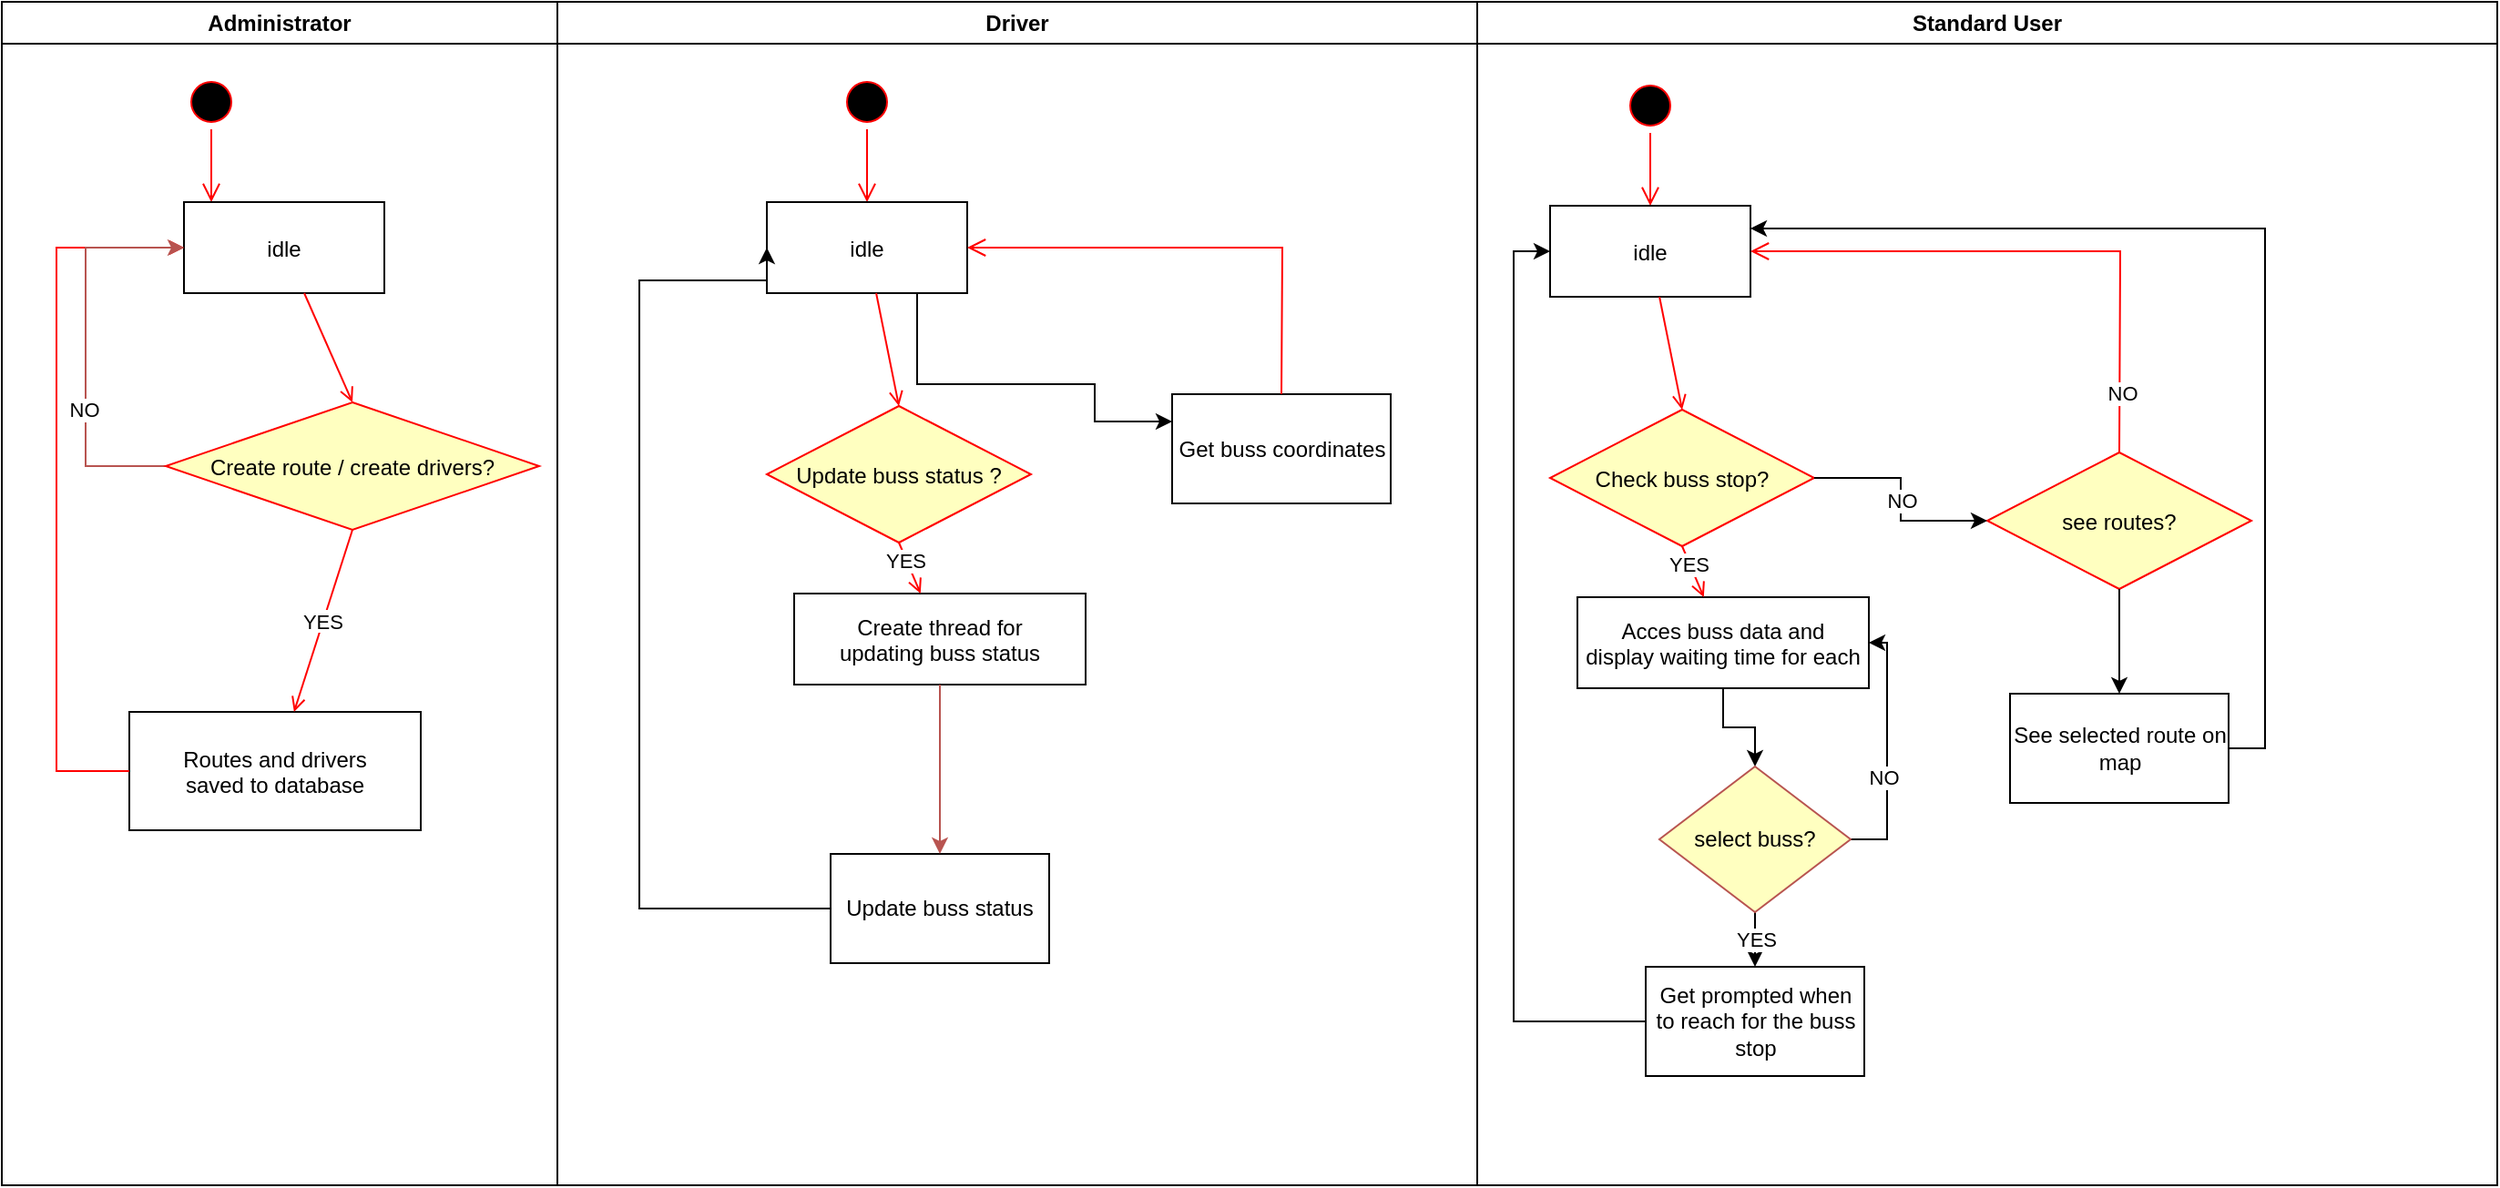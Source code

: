 <mxfile version="15.8.1" type="device"><diagram name="Page-1" id="e7e014a7-5840-1c2e-5031-d8a46d1fe8dd"><mxGraphModel dx="1406" dy="773" grid="1" gridSize="10" guides="1" tooltips="1" connect="1" arrows="1" fold="1" page="1" pageScale="1" pageWidth="1169" pageHeight="826" background="none" math="0" shadow="0"><root><mxCell id="0"/><mxCell id="1" parent="0"/><mxCell id="2" value="Administrator" style="swimlane;whiteSpace=wrap" parent="1" vertex="1"><mxGeometry x="140" y="110" width="305" height="650" as="geometry"/></mxCell><mxCell id="5" value="" style="ellipse;shape=startState;fillColor=#000000;strokeColor=#ff0000;" parent="2" vertex="1"><mxGeometry x="100" y="40" width="30" height="30" as="geometry"/></mxCell><mxCell id="6" value="" style="edgeStyle=elbowEdgeStyle;elbow=horizontal;verticalAlign=bottom;endArrow=open;endSize=8;strokeColor=#FF0000;endFill=1;rounded=0" parent="2" source="5" target="7" edge="1"><mxGeometry x="100" y="40" as="geometry"><mxPoint x="115" y="110" as="targetPoint"/></mxGeometry></mxCell><mxCell id="7" value="idle" style="" parent="2" vertex="1"><mxGeometry x="100" y="110" width="110" height="50" as="geometry"/></mxCell><mxCell id="9" value="" style="endArrow=open;strokeColor=#FF0000;endFill=1;rounded=0;entryX=0.5;entryY=0;entryDx=0;entryDy=0;" parent="2" source="7" target="XIxjRkQ1N5PjA9LuvhFs-41" edge="1"><mxGeometry relative="1" as="geometry"><mxPoint x="115" y="220" as="targetPoint"/></mxGeometry></mxCell><mxCell id="10" value="Routes and drivers &#10;saved to database" style="" parent="2" vertex="1"><mxGeometry x="70" y="390" width="160" height="65" as="geometry"/></mxCell><mxCell id="11" value="YES" style="endArrow=open;strokeColor=#FF0000;endFill=1;rounded=0;exitX=0.5;exitY=1;exitDx=0;exitDy=0;" parent="2" source="XIxjRkQ1N5PjA9LuvhFs-41" target="10" edge="1"><mxGeometry relative="1" as="geometry"><mxPoint x="115" y="270" as="sourcePoint"/><Array as="points"/></mxGeometry></mxCell><mxCell id="12" value="" style="edgeStyle=elbowEdgeStyle;elbow=horizontal;strokeColor=#FF0000;endArrow=open;endFill=1;rounded=0" parent="2" source="10" target="7" edge="1"><mxGeometry width="100" height="100" relative="1" as="geometry"><mxPoint x="160" y="290" as="sourcePoint"/><mxPoint x="260" y="190" as="targetPoint"/><Array as="points"><mxPoint x="30" y="250"/></Array></mxGeometry></mxCell><mxCell id="XIxjRkQ1N5PjA9LuvhFs-43" style="edgeStyle=orthogonalEdgeStyle;rounded=0;orthogonalLoop=1;jettySize=auto;html=1;exitX=0;exitY=0.5;exitDx=0;exitDy=0;entryX=0;entryY=0.5;entryDx=0;entryDy=0;fillColor=#f8cecc;strokeColor=#b85450;" edge="1" parent="2" source="XIxjRkQ1N5PjA9LuvhFs-41" target="7"><mxGeometry relative="1" as="geometry"><Array as="points"><mxPoint x="46" y="255"/><mxPoint x="46" y="135"/></Array></mxGeometry></mxCell><mxCell id="XIxjRkQ1N5PjA9LuvhFs-44" value="NO" style="edgeLabel;html=1;align=center;verticalAlign=middle;resizable=0;points=[];" vertex="1" connectable="0" parent="XIxjRkQ1N5PjA9LuvhFs-43"><mxGeometry x="-0.31" y="2" relative="1" as="geometry"><mxPoint x="1" as="offset"/></mxGeometry></mxCell><mxCell id="XIxjRkQ1N5PjA9LuvhFs-41" value="Create route / create drivers?" style="rhombus;fillColor=#ffffc0;strokeColor=#ff0000;" vertex="1" parent="2"><mxGeometry x="90" y="220" width="205" height="70" as="geometry"/></mxCell><mxCell id="3" value="Driver" style="swimlane;whiteSpace=wrap" parent="1" vertex="1"><mxGeometry x="445" y="110" width="505" height="650" as="geometry"/></mxCell><mxCell id="13" value="" style="ellipse;shape=startState;fillColor=#000000;strokeColor=#ff0000;" parent="3" vertex="1"><mxGeometry x="155" y="40" width="30" height="30" as="geometry"/></mxCell><mxCell id="14" value="" style="edgeStyle=elbowEdgeStyle;elbow=horizontal;verticalAlign=bottom;endArrow=open;endSize=8;strokeColor=#FF0000;endFill=1;rounded=0" parent="3" source="13" target="15" edge="1"><mxGeometry x="135" y="20" as="geometry"><mxPoint x="150" y="90" as="targetPoint"/></mxGeometry></mxCell><mxCell id="15" value="idle" style="" parent="3" vertex="1"><mxGeometry x="115" y="110" width="110" height="50" as="geometry"/></mxCell><mxCell id="17" value="" style="endArrow=open;strokeColor=#FF0000;endFill=1;rounded=0;entryX=0.5;entryY=0;entryDx=0;entryDy=0;" parent="3" source="15" target="XIxjRkQ1N5PjA9LuvhFs-45" edge="1"><mxGeometry relative="1" as="geometry"><mxPoint x="172.5" y="203.125" as="targetPoint"/></mxGeometry></mxCell><mxCell id="18" value="Create thread for &#10;updating buss status" style="" parent="3" vertex="1"><mxGeometry x="130" y="325" width="160" height="50" as="geometry"/></mxCell><mxCell id="19" value="" style="endArrow=open;strokeColor=#FF0000;endFill=1;rounded=0;exitX=0.5;exitY=1;exitDx=0;exitDy=0;" parent="3" source="XIxjRkQ1N5PjA9LuvhFs-45" target="18" edge="1"><mxGeometry relative="1" as="geometry"><mxPoint x="172.5" y="265" as="sourcePoint"/></mxGeometry></mxCell><mxCell id="XIxjRkQ1N5PjA9LuvhFs-51" value="YES" style="edgeLabel;html=1;align=center;verticalAlign=middle;resizable=0;points=[];" vertex="1" connectable="0" parent="19"><mxGeometry x="-0.332" y="-1" relative="1" as="geometry"><mxPoint as="offset"/></mxGeometry></mxCell><mxCell id="XIxjRkQ1N5PjA9LuvhFs-45" value="Update buss status ?" style="rhombus;fillColor=#ffffc0;strokeColor=#ff0000;" vertex="1" parent="3"><mxGeometry x="115" y="222" width="145" height="75" as="geometry"/></mxCell><mxCell id="4" value="Standard User" style="swimlane;whiteSpace=wrap" parent="1" vertex="1"><mxGeometry x="950" y="110" width="560" height="650" as="geometry"/></mxCell><mxCell id="XIxjRkQ1N5PjA9LuvhFs-69" value="" style="ellipse;shape=startState;fillColor=#000000;strokeColor=#ff0000;" vertex="1" parent="4"><mxGeometry x="80" y="42" width="30" height="30" as="geometry"/></mxCell><mxCell id="XIxjRkQ1N5PjA9LuvhFs-70" value="" style="edgeStyle=elbowEdgeStyle;elbow=horizontal;verticalAlign=bottom;endArrow=open;endSize=8;strokeColor=#FF0000;endFill=1;rounded=0" edge="1" parent="4" source="XIxjRkQ1N5PjA9LuvhFs-69" target="XIxjRkQ1N5PjA9LuvhFs-71"><mxGeometry x="-385" y="-106" as="geometry"><mxPoint x="-370" y="-36" as="targetPoint"/></mxGeometry></mxCell><mxCell id="XIxjRkQ1N5PjA9LuvhFs-71" value="idle" style="" vertex="1" parent="4"><mxGeometry x="40" y="112" width="110" height="50" as="geometry"/></mxCell><mxCell id="XIxjRkQ1N5PjA9LuvhFs-72" value="" style="endArrow=open;strokeColor=#FF0000;endFill=1;rounded=0;entryX=0.5;entryY=0;entryDx=0;entryDy=0;" edge="1" parent="4" source="XIxjRkQ1N5PjA9LuvhFs-71" target="XIxjRkQ1N5PjA9LuvhFs-76"><mxGeometry relative="1" as="geometry"><mxPoint x="-347.5" y="77.125" as="targetPoint"/></mxGeometry></mxCell><mxCell id="XIxjRkQ1N5PjA9LuvhFs-91" value="" style="edgeStyle=orthogonalEdgeStyle;rounded=0;orthogonalLoop=1;jettySize=auto;html=1;" edge="1" parent="4" source="XIxjRkQ1N5PjA9LuvhFs-73" target="XIxjRkQ1N5PjA9LuvhFs-90"><mxGeometry relative="1" as="geometry"/></mxCell><mxCell id="XIxjRkQ1N5PjA9LuvhFs-73" value="Acces buss data and &#10;display waiting time for each" style="" vertex="1" parent="4"><mxGeometry x="55" y="327" width="160" height="50" as="geometry"/></mxCell><mxCell id="XIxjRkQ1N5PjA9LuvhFs-74" value="" style="endArrow=open;strokeColor=#FF0000;endFill=1;rounded=0;exitX=0.5;exitY=1;exitDx=0;exitDy=0;" edge="1" parent="4" source="XIxjRkQ1N5PjA9LuvhFs-76" target="XIxjRkQ1N5PjA9LuvhFs-73"><mxGeometry relative="1" as="geometry"><mxPoint x="-347.5" y="139" as="sourcePoint"/></mxGeometry></mxCell><mxCell id="XIxjRkQ1N5PjA9LuvhFs-75" value="YES" style="edgeLabel;html=1;align=center;verticalAlign=middle;resizable=0;points=[];" vertex="1" connectable="0" parent="XIxjRkQ1N5PjA9LuvhFs-74"><mxGeometry x="-0.332" y="-1" relative="1" as="geometry"><mxPoint as="offset"/></mxGeometry></mxCell><mxCell id="XIxjRkQ1N5PjA9LuvhFs-76" value="Check buss stop?" style="rhombus;fillColor=#FFFFC0;strokeColor=#ff0000;" vertex="1" parent="4"><mxGeometry x="40" y="224" width="145" height="75" as="geometry"/></mxCell><mxCell id="XIxjRkQ1N5PjA9LuvhFs-78" value="" style="edgeStyle=elbowEdgeStyle;elbow=horizontal;verticalAlign=bottom;endArrow=open;endSize=8;strokeColor=#FF0000;endFill=1;rounded=0;exitX=0.5;exitY=0;exitDx=0;exitDy=0;" edge="1" parent="4" source="XIxjRkQ1N5PjA9LuvhFs-83" target="XIxjRkQ1N5PjA9LuvhFs-71"><mxGeometry x="150" y="92" as="geometry"><mxPoint x="250" y="142" as="targetPoint"/><mxPoint x="322.5" y="199.5" as="sourcePoint"/><Array as="points"><mxPoint x="353" y="190"/></Array></mxGeometry></mxCell><mxCell id="XIxjRkQ1N5PjA9LuvhFs-89" value="NO" style="edgeLabel;html=1;align=center;verticalAlign=middle;resizable=0;points=[];" vertex="1" connectable="0" parent="XIxjRkQ1N5PjA9LuvhFs-78"><mxGeometry relative="1" as="geometry"><mxPoint x="47" y="78" as="offset"/></mxGeometry></mxCell><mxCell id="XIxjRkQ1N5PjA9LuvhFs-79" style="edgeStyle=orthogonalEdgeStyle;rounded=0;orthogonalLoop=1;jettySize=auto;html=1;exitX=0;exitY=0.5;exitDx=0;exitDy=0;entryX=0;entryY=0.5;entryDx=0;entryDy=0;" edge="1" parent="4" source="XIxjRkQ1N5PjA9LuvhFs-92" target="XIxjRkQ1N5PjA9LuvhFs-71"><mxGeometry relative="1" as="geometry"><Array as="points"><mxPoint x="20" y="560"/><mxPoint x="20" y="137"/></Array><mxPoint x="75" y="482" as="sourcePoint"/></mxGeometry></mxCell><mxCell id="XIxjRkQ1N5PjA9LuvhFs-83" value="see routes?" style="rhombus;fillColor=#ffffc0;strokeColor=#ff0000;" vertex="1" parent="4"><mxGeometry x="280" y="247.5" width="145" height="75" as="geometry"/></mxCell><mxCell id="XIxjRkQ1N5PjA9LuvhFs-84" value="NO" style="edgeStyle=orthogonalEdgeStyle;rounded=0;orthogonalLoop=1;jettySize=auto;html=1;" edge="1" parent="4" source="XIxjRkQ1N5PjA9LuvhFs-76" target="XIxjRkQ1N5PjA9LuvhFs-83"><mxGeometry relative="1" as="geometry"/></mxCell><mxCell id="XIxjRkQ1N5PjA9LuvhFs-97" style="edgeStyle=orthogonalEdgeStyle;rounded=0;orthogonalLoop=1;jettySize=auto;html=1;exitX=1;exitY=0.5;exitDx=0;exitDy=0;entryX=1;entryY=0.25;entryDx=0;entryDy=0;" edge="1" parent="4" source="XIxjRkQ1N5PjA9LuvhFs-87" target="XIxjRkQ1N5PjA9LuvhFs-71"><mxGeometry relative="1" as="geometry"/></mxCell><mxCell id="XIxjRkQ1N5PjA9LuvhFs-87" value="See selected route on map" style="whiteSpace=wrap;html=1;" vertex="1" parent="4"><mxGeometry x="292.5" y="380" width="120" height="60" as="geometry"/></mxCell><mxCell id="XIxjRkQ1N5PjA9LuvhFs-88" value="" style="edgeStyle=orthogonalEdgeStyle;rounded=0;orthogonalLoop=1;jettySize=auto;html=1;" edge="1" parent="4" source="XIxjRkQ1N5PjA9LuvhFs-83" target="XIxjRkQ1N5PjA9LuvhFs-87"><mxGeometry relative="1" as="geometry"/></mxCell><mxCell id="XIxjRkQ1N5PjA9LuvhFs-94" value="YES" style="edgeStyle=orthogonalEdgeStyle;rounded=0;orthogonalLoop=1;jettySize=auto;html=1;exitX=0.5;exitY=1;exitDx=0;exitDy=0;entryX=0.5;entryY=0;entryDx=0;entryDy=0;" edge="1" parent="4" source="XIxjRkQ1N5PjA9LuvhFs-90" target="XIxjRkQ1N5PjA9LuvhFs-92"><mxGeometry relative="1" as="geometry"/></mxCell><mxCell id="XIxjRkQ1N5PjA9LuvhFs-95" style="edgeStyle=orthogonalEdgeStyle;rounded=0;orthogonalLoop=1;jettySize=auto;html=1;exitX=1;exitY=0.5;exitDx=0;exitDy=0;entryX=1;entryY=0.5;entryDx=0;entryDy=0;" edge="1" parent="4" source="XIxjRkQ1N5PjA9LuvhFs-90" target="XIxjRkQ1N5PjA9LuvhFs-73"><mxGeometry relative="1" as="geometry"/></mxCell><mxCell id="XIxjRkQ1N5PjA9LuvhFs-96" value="NO" style="edgeLabel;html=1;align=center;verticalAlign=middle;resizable=0;points=[];" vertex="1" connectable="0" parent="XIxjRkQ1N5PjA9LuvhFs-95"><mxGeometry x="-0.217" y="2" relative="1" as="geometry"><mxPoint as="offset"/></mxGeometry></mxCell><mxCell id="XIxjRkQ1N5PjA9LuvhFs-90" value="select buss?" style="rhombus;whiteSpace=wrap;html=1;fillColor=#FFFFC0;strokeColor=#b85450;" vertex="1" parent="4"><mxGeometry x="100" y="420" width="105" height="80" as="geometry"/></mxCell><mxCell id="XIxjRkQ1N5PjA9LuvhFs-92" value="Get prompted when to reach for the buss stop" style="whiteSpace=wrap;html=1;" vertex="1" parent="4"><mxGeometry x="92.5" y="530" width="120" height="60" as="geometry"/></mxCell><mxCell id="XIxjRkQ1N5PjA9LuvhFs-47" value="Get buss coordinates" style="whiteSpace=wrap;html=1;" vertex="1" parent="1"><mxGeometry x="782.5" y="325.5" width="120" height="60" as="geometry"/></mxCell><mxCell id="26" value="" style="edgeStyle=elbowEdgeStyle;elbow=horizontal;verticalAlign=bottom;endArrow=open;endSize=8;strokeColor=#FF0000;endFill=1;rounded=0;exitX=0.5;exitY=0;exitDx=0;exitDy=0;" parent="1" source="XIxjRkQ1N5PjA9LuvhFs-47" target="15" edge="1"><mxGeometry x="670" y="218" as="geometry"><mxPoint x="770" y="268" as="targetPoint"/><mxPoint x="687.5" y="263" as="sourcePoint"/><Array as="points"><mxPoint x="843" y="290"/></Array></mxGeometry></mxCell><mxCell id="XIxjRkQ1N5PjA9LuvhFs-67" style="edgeStyle=orthogonalEdgeStyle;rounded=0;orthogonalLoop=1;jettySize=auto;html=1;exitX=0;exitY=0.5;exitDx=0;exitDy=0;entryX=0;entryY=0.5;entryDx=0;entryDy=0;" edge="1" parent="1" source="XIxjRkQ1N5PjA9LuvhFs-52" target="15"><mxGeometry relative="1" as="geometry"><Array as="points"><mxPoint x="490" y="608"/><mxPoint x="490" y="263"/></Array></mxGeometry></mxCell><mxCell id="XIxjRkQ1N5PjA9LuvhFs-52" value="Update buss status" style="whiteSpace=wrap;html=1;" vertex="1" parent="1"><mxGeometry x="595" y="578" width="120" height="60" as="geometry"/></mxCell><mxCell id="XIxjRkQ1N5PjA9LuvhFs-53" value="" style="edgeStyle=orthogonalEdgeStyle;rounded=0;orthogonalLoop=1;jettySize=auto;html=1;fillColor=#f8cecc;strokeColor=#b85450;" edge="1" parent="1" source="18" target="XIxjRkQ1N5PjA9LuvhFs-52"><mxGeometry relative="1" as="geometry"/></mxCell><mxCell id="XIxjRkQ1N5PjA9LuvhFs-68" style="edgeStyle=orthogonalEdgeStyle;rounded=0;orthogonalLoop=1;jettySize=auto;html=1;exitX=0.75;exitY=1;exitDx=0;exitDy=0;entryX=0;entryY=0.25;entryDx=0;entryDy=0;" edge="1" parent="1" source="15" target="XIxjRkQ1N5PjA9LuvhFs-47"><mxGeometry relative="1" as="geometry"><Array as="points"><mxPoint x="643" y="320"/><mxPoint x="740" y="320"/><mxPoint x="740" y="341"/></Array></mxGeometry></mxCell></root></mxGraphModel></diagram></mxfile>